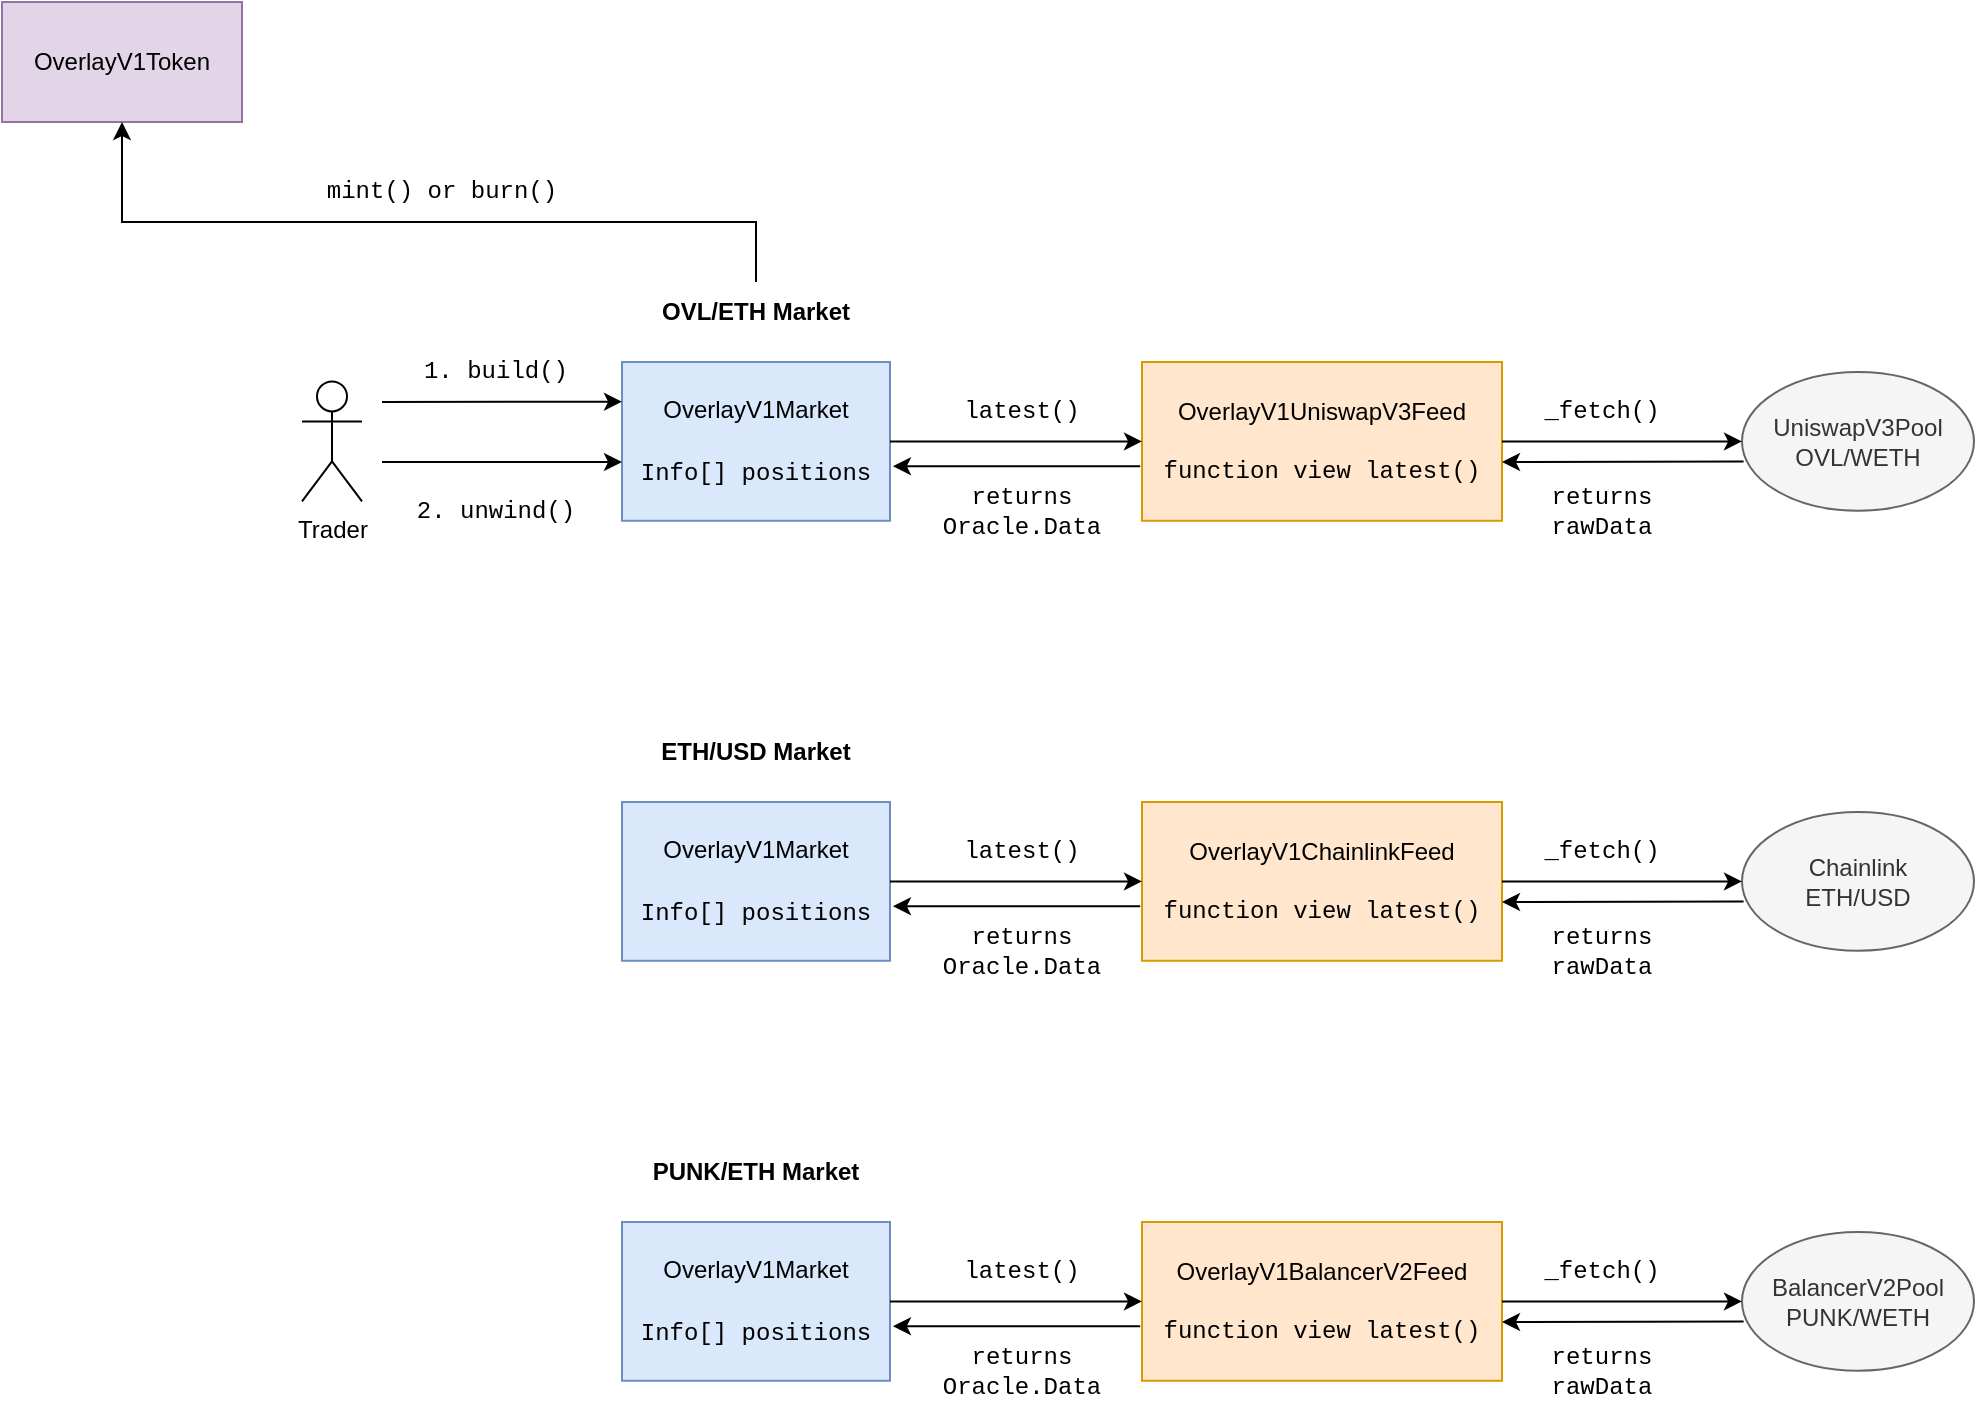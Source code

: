 <mxfile version="16.1.0" type="device"><diagram id="C5RBs43oDa-KdzZeNtuy" name="Page-1"><mxGraphModel dx="2259" dy="980" grid="1" gridSize="10" guides="1" tooltips="1" connect="1" arrows="1" fold="1" page="1" pageScale="1" pageWidth="827" pageHeight="1169" math="0" shadow="0"><root><mxCell id="WIyWlLk6GJQsqaUBKTNV-0"/><mxCell id="WIyWlLk6GJQsqaUBKTNV-1" parent="WIyWlLk6GJQsqaUBKTNV-0"/><mxCell id="aDOV7IRm5AosNInPcDiF-47" value="OverlayV1Market&lt;font face=&quot;Courier New&quot;&gt;&lt;br&gt;&lt;br&gt;&lt;font style=&quot;font-size: 12px&quot;&gt;Info[] positions&lt;/font&gt;&lt;/font&gt;" style="rounded=0;whiteSpace=wrap;html=1;fillColor=#dae8fc;strokeColor=#6c8ebf;" vertex="1" parent="WIyWlLk6GJQsqaUBKTNV-1"><mxGeometry x="130" y="250" width="134" height="79.39" as="geometry"/></mxCell><mxCell id="aDOV7IRm5AosNInPcDiF-48" value="OverlayV1UniswapV3Feed&lt;br&gt;&lt;br&gt;&lt;font face=&quot;Courier New&quot;&gt;function view latest()&lt;/font&gt;" style="rounded=0;whiteSpace=wrap;html=1;fillColor=#ffe6cc;strokeColor=#d79b00;" vertex="1" parent="WIyWlLk6GJQsqaUBKTNV-1"><mxGeometry x="390" y="250" width="180" height="79.39" as="geometry"/></mxCell><mxCell id="aDOV7IRm5AosNInPcDiF-49" value="" style="endArrow=classic;html=1;rounded=0;exitX=1;exitY=0.5;exitDx=0;exitDy=0;entryX=0;entryY=0.5;entryDx=0;entryDy=0;" edge="1" parent="WIyWlLk6GJQsqaUBKTNV-1" source="aDOV7IRm5AosNInPcDiF-47" target="aDOV7IRm5AosNInPcDiF-48"><mxGeometry width="50" height="50" relative="1" as="geometry"><mxPoint x="430" y="410" as="sourcePoint"/><mxPoint x="480" y="360" as="targetPoint"/></mxGeometry></mxCell><mxCell id="aDOV7IRm5AosNInPcDiF-51" value="_fetch()" style="text;html=1;strokeColor=none;fillColor=none;align=center;verticalAlign=middle;whiteSpace=wrap;rounded=0;fontFamily=Courier New;" vertex="1" parent="WIyWlLk6GJQsqaUBKTNV-1"><mxGeometry x="590" y="259.7" width="60" height="30" as="geometry"/></mxCell><mxCell id="aDOV7IRm5AosNInPcDiF-52" value="latest()" style="text;html=1;strokeColor=none;fillColor=none;align=center;verticalAlign=middle;whiteSpace=wrap;rounded=0;fontFamily=Courier New;" vertex="1" parent="WIyWlLk6GJQsqaUBKTNV-1"><mxGeometry x="300" y="259.7" width="60" height="30" as="geometry"/></mxCell><mxCell id="aDOV7IRm5AosNInPcDiF-53" value="OVL/ETH Market" style="text;html=1;strokeColor=none;fillColor=none;align=center;verticalAlign=middle;whiteSpace=wrap;rounded=0;fontStyle=1" vertex="1" parent="WIyWlLk6GJQsqaUBKTNV-1"><mxGeometry x="137" y="210" width="120" height="30" as="geometry"/></mxCell><mxCell id="aDOV7IRm5AosNInPcDiF-54" value="UniswapV3Pool&lt;br&gt;OVL/WETH" style="ellipse;whiteSpace=wrap;html=1;fillColor=#f5f5f5;strokeColor=#666666;fontColor=#333333;" vertex="1" parent="WIyWlLk6GJQsqaUBKTNV-1"><mxGeometry x="690" y="255" width="116" height="69.39" as="geometry"/></mxCell><mxCell id="aDOV7IRm5AosNInPcDiF-55" value="Trader" style="shape=umlActor;verticalLabelPosition=bottom;verticalAlign=top;html=1;outlineConnect=0;direction=east;" vertex="1" parent="WIyWlLk6GJQsqaUBKTNV-1"><mxGeometry x="-30" y="259.7" width="30" height="60" as="geometry"/></mxCell><mxCell id="aDOV7IRm5AosNInPcDiF-63" value="" style="endArrow=classic;html=1;rounded=0;entryX=0;entryY=0.25;entryDx=0;entryDy=0;" edge="1" parent="WIyWlLk6GJQsqaUBKTNV-1" target="aDOV7IRm5AosNInPcDiF-47"><mxGeometry width="50" height="50" relative="1" as="geometry"><mxPoint x="10" y="270" as="sourcePoint"/><mxPoint x="80" y="275" as="targetPoint"/></mxGeometry></mxCell><mxCell id="aDOV7IRm5AosNInPcDiF-68" value="" style="endArrow=classic;html=1;rounded=0;entryX=0;entryY=0.5;entryDx=0;entryDy=0;exitX=1;exitY=0.5;exitDx=0;exitDy=0;" edge="1" parent="WIyWlLk6GJQsqaUBKTNV-1" source="aDOV7IRm5AosNInPcDiF-48" target="aDOV7IRm5AosNInPcDiF-54"><mxGeometry width="50" height="50" relative="1" as="geometry"><mxPoint x="540" y="290" as="sourcePoint"/><mxPoint x="614.78" y="289.705" as="targetPoint"/></mxGeometry></mxCell><mxCell id="aDOV7IRm5AosNInPcDiF-69" value="" style="endArrow=classic;html=1;rounded=0;fontFamily=Courier New;fontSize=12;exitX=0.007;exitY=0.645;exitDx=0;exitDy=0;exitPerimeter=0;" edge="1" parent="WIyWlLk6GJQsqaUBKTNV-1" source="aDOV7IRm5AosNInPcDiF-54"><mxGeometry width="50" height="50" relative="1" as="geometry"><mxPoint x="380" y="360" as="sourcePoint"/><mxPoint x="570" y="300" as="targetPoint"/></mxGeometry></mxCell><mxCell id="aDOV7IRm5AosNInPcDiF-70" value="returns rawData" style="text;html=1;strokeColor=none;fillColor=none;align=center;verticalAlign=middle;whiteSpace=wrap;rounded=0;fontFamily=Courier New;" vertex="1" parent="WIyWlLk6GJQsqaUBKTNV-1"><mxGeometry x="590" y="310" width="60" height="30" as="geometry"/></mxCell><mxCell id="aDOV7IRm5AosNInPcDiF-72" value="returns Oracle.Data" style="text;html=1;strokeColor=none;fillColor=none;align=center;verticalAlign=middle;whiteSpace=wrap;rounded=0;fontFamily=Courier New;" vertex="1" parent="WIyWlLk6GJQsqaUBKTNV-1"><mxGeometry x="275" y="310" width="110" height="30" as="geometry"/></mxCell><mxCell id="aDOV7IRm5AosNInPcDiF-73" value="" style="endArrow=classic;html=1;rounded=0;fontFamily=Courier New;fontSize=12;entryX=1.011;entryY=0.656;entryDx=0;entryDy=0;exitX=-0.005;exitY=0.656;exitDx=0;exitDy=0;exitPerimeter=0;entryPerimeter=0;" edge="1" parent="WIyWlLk6GJQsqaUBKTNV-1" source="aDOV7IRm5AosNInPcDiF-48" target="aDOV7IRm5AosNInPcDiF-47"><mxGeometry width="50" height="50" relative="1" as="geometry"><mxPoint x="380" y="360" as="sourcePoint"/><mxPoint x="430" y="310" as="targetPoint"/></mxGeometry></mxCell><mxCell id="aDOV7IRm5AosNInPcDiF-74" value="&lt;font face=&quot;Helvetica&quot;&gt;OverlayV1Token&lt;/font&gt;" style="rounded=0;whiteSpace=wrap;html=1;fontFamily=Courier New;fontSize=12;fillColor=#e1d5e7;strokeColor=#9673a6;" vertex="1" parent="WIyWlLk6GJQsqaUBKTNV-1"><mxGeometry x="-180" y="70" width="120" height="60" as="geometry"/></mxCell><mxCell id="aDOV7IRm5AosNInPcDiF-76" value="" style="endArrow=classic;html=1;rounded=0;fontFamily=Helvetica;fontSize=12;entryX=0.5;entryY=1;entryDx=0;entryDy=0;exitX=0.5;exitY=0;exitDx=0;exitDy=0;" edge="1" parent="WIyWlLk6GJQsqaUBKTNV-1" source="aDOV7IRm5AosNInPcDiF-53" target="aDOV7IRm5AosNInPcDiF-74"><mxGeometry width="50" height="50" relative="1" as="geometry"><mxPoint x="200" y="200" as="sourcePoint"/><mxPoint x="350" y="210" as="targetPoint"/><Array as="points"><mxPoint x="197" y="180"/><mxPoint x="-120" y="180"/></Array></mxGeometry></mxCell><mxCell id="aDOV7IRm5AosNInPcDiF-77" value="mint() or burn()" style="text;html=1;strokeColor=none;fillColor=none;align=center;verticalAlign=middle;whiteSpace=wrap;rounded=0;fontFamily=Courier New;" vertex="1" parent="WIyWlLk6GJQsqaUBKTNV-1"><mxGeometry x="-20" y="150" width="120" height="30" as="geometry"/></mxCell><mxCell id="aDOV7IRm5AosNInPcDiF-78" value="" style="endArrow=classic;html=1;rounded=0;entryX=0;entryY=0.5;entryDx=0;entryDy=0;" edge="1" parent="WIyWlLk6GJQsqaUBKTNV-1"><mxGeometry width="50" height="50" relative="1" as="geometry"><mxPoint x="10" y="300" as="sourcePoint"/><mxPoint x="130" y="299.995" as="targetPoint"/></mxGeometry></mxCell><mxCell id="aDOV7IRm5AosNInPcDiF-79" value="2. unwind()" style="text;html=1;strokeColor=none;fillColor=none;align=center;verticalAlign=middle;whiteSpace=wrap;rounded=0;fontFamily=Courier New;" vertex="1" parent="WIyWlLk6GJQsqaUBKTNV-1"><mxGeometry x="17" y="310" width="100" height="30" as="geometry"/></mxCell><mxCell id="aDOV7IRm5AosNInPcDiF-80" style="edgeStyle=orthogonalEdgeStyle;rounded=0;orthogonalLoop=1;jettySize=auto;html=1;exitX=0.5;exitY=1;exitDx=0;exitDy=0;fontFamily=Helvetica;fontSize=12;" edge="1" parent="WIyWlLk6GJQsqaUBKTNV-1" source="aDOV7IRm5AosNInPcDiF-79" target="aDOV7IRm5AosNInPcDiF-79"><mxGeometry relative="1" as="geometry"/></mxCell><mxCell id="aDOV7IRm5AosNInPcDiF-81" value="1. build()" style="text;html=1;strokeColor=none;fillColor=none;align=center;verticalAlign=middle;whiteSpace=wrap;rounded=0;fontFamily=Courier New;" vertex="1" parent="WIyWlLk6GJQsqaUBKTNV-1"><mxGeometry x="17" y="240" width="100" height="30" as="geometry"/></mxCell><mxCell id="aDOV7IRm5AosNInPcDiF-83" value="OverlayV1Market&lt;font face=&quot;Courier New&quot;&gt;&lt;br&gt;&lt;br&gt;&lt;font style=&quot;font-size: 12px&quot;&gt;Info[] positions&lt;/font&gt;&lt;/font&gt;" style="rounded=0;whiteSpace=wrap;html=1;fillColor=#dae8fc;strokeColor=#6c8ebf;" vertex="1" parent="WIyWlLk6GJQsqaUBKTNV-1"><mxGeometry x="130" y="470" width="134" height="79.39" as="geometry"/></mxCell><mxCell id="aDOV7IRm5AosNInPcDiF-84" value="OverlayV1ChainlinkFeed&lt;br&gt;&lt;br&gt;&lt;font face=&quot;Courier New&quot;&gt;function view latest()&lt;/font&gt;" style="rounded=0;whiteSpace=wrap;html=1;fillColor=#ffe6cc;strokeColor=#d79b00;" vertex="1" parent="WIyWlLk6GJQsqaUBKTNV-1"><mxGeometry x="390" y="470" width="180" height="79.39" as="geometry"/></mxCell><mxCell id="aDOV7IRm5AosNInPcDiF-85" value="" style="endArrow=classic;html=1;rounded=0;exitX=1;exitY=0.5;exitDx=0;exitDy=0;entryX=0;entryY=0.5;entryDx=0;entryDy=0;" edge="1" parent="WIyWlLk6GJQsqaUBKTNV-1" source="aDOV7IRm5AosNInPcDiF-83" target="aDOV7IRm5AosNInPcDiF-84"><mxGeometry width="50" height="50" relative="1" as="geometry"><mxPoint x="430" y="630" as="sourcePoint"/><mxPoint x="480" y="580" as="targetPoint"/></mxGeometry></mxCell><mxCell id="aDOV7IRm5AosNInPcDiF-86" value="_fetch()" style="text;html=1;strokeColor=none;fillColor=none;align=center;verticalAlign=middle;whiteSpace=wrap;rounded=0;fontFamily=Courier New;" vertex="1" parent="WIyWlLk6GJQsqaUBKTNV-1"><mxGeometry x="590" y="479.7" width="60" height="30" as="geometry"/></mxCell><mxCell id="aDOV7IRm5AosNInPcDiF-87" value="latest()" style="text;html=1;strokeColor=none;fillColor=none;align=center;verticalAlign=middle;whiteSpace=wrap;rounded=0;fontFamily=Courier New;" vertex="1" parent="WIyWlLk6GJQsqaUBKTNV-1"><mxGeometry x="300" y="479.7" width="60" height="30" as="geometry"/></mxCell><mxCell id="aDOV7IRm5AosNInPcDiF-88" value="ETH/USD Market" style="text;html=1;strokeColor=none;fillColor=none;align=center;verticalAlign=middle;whiteSpace=wrap;rounded=0;fontStyle=1" vertex="1" parent="WIyWlLk6GJQsqaUBKTNV-1"><mxGeometry x="137" y="430" width="120" height="30" as="geometry"/></mxCell><mxCell id="aDOV7IRm5AosNInPcDiF-89" value="Chainlink&lt;br&gt;ETH/USD" style="ellipse;whiteSpace=wrap;html=1;fillColor=#f5f5f5;strokeColor=#666666;fontColor=#333333;" vertex="1" parent="WIyWlLk6GJQsqaUBKTNV-1"><mxGeometry x="690" y="475" width="116" height="69.39" as="geometry"/></mxCell><mxCell id="aDOV7IRm5AosNInPcDiF-90" value="" style="endArrow=classic;html=1;rounded=0;entryX=0;entryY=0.5;entryDx=0;entryDy=0;exitX=1;exitY=0.5;exitDx=0;exitDy=0;" edge="1" parent="WIyWlLk6GJQsqaUBKTNV-1" source="aDOV7IRm5AosNInPcDiF-84" target="aDOV7IRm5AosNInPcDiF-89"><mxGeometry width="50" height="50" relative="1" as="geometry"><mxPoint x="540" y="510" as="sourcePoint"/><mxPoint x="614.78" y="509.705" as="targetPoint"/></mxGeometry></mxCell><mxCell id="aDOV7IRm5AosNInPcDiF-91" value="" style="endArrow=classic;html=1;rounded=0;fontFamily=Courier New;fontSize=12;exitX=0.007;exitY=0.645;exitDx=0;exitDy=0;exitPerimeter=0;" edge="1" parent="WIyWlLk6GJQsqaUBKTNV-1" source="aDOV7IRm5AosNInPcDiF-89"><mxGeometry width="50" height="50" relative="1" as="geometry"><mxPoint x="380" y="580" as="sourcePoint"/><mxPoint x="570" y="520" as="targetPoint"/></mxGeometry></mxCell><mxCell id="aDOV7IRm5AosNInPcDiF-92" value="returns rawData" style="text;html=1;strokeColor=none;fillColor=none;align=center;verticalAlign=middle;whiteSpace=wrap;rounded=0;fontFamily=Courier New;" vertex="1" parent="WIyWlLk6GJQsqaUBKTNV-1"><mxGeometry x="590" y="530" width="60" height="30" as="geometry"/></mxCell><mxCell id="aDOV7IRm5AosNInPcDiF-93" value="returns Oracle.Data" style="text;html=1;strokeColor=none;fillColor=none;align=center;verticalAlign=middle;whiteSpace=wrap;rounded=0;fontFamily=Courier New;" vertex="1" parent="WIyWlLk6GJQsqaUBKTNV-1"><mxGeometry x="275" y="530" width="110" height="30" as="geometry"/></mxCell><mxCell id="aDOV7IRm5AosNInPcDiF-94" value="" style="endArrow=classic;html=1;rounded=0;fontFamily=Courier New;fontSize=12;entryX=1.011;entryY=0.656;entryDx=0;entryDy=0;exitX=-0.005;exitY=0.656;exitDx=0;exitDy=0;exitPerimeter=0;entryPerimeter=0;" edge="1" parent="WIyWlLk6GJQsqaUBKTNV-1" source="aDOV7IRm5AosNInPcDiF-84" target="aDOV7IRm5AosNInPcDiF-83"><mxGeometry width="50" height="50" relative="1" as="geometry"><mxPoint x="380" y="580" as="sourcePoint"/><mxPoint x="430" y="530" as="targetPoint"/></mxGeometry></mxCell><mxCell id="aDOV7IRm5AosNInPcDiF-95" value="OverlayV1Market&lt;font face=&quot;Courier New&quot;&gt;&lt;br&gt;&lt;br&gt;&lt;font style=&quot;font-size: 12px&quot;&gt;Info[] positions&lt;/font&gt;&lt;/font&gt;" style="rounded=0;whiteSpace=wrap;html=1;fillColor=#dae8fc;strokeColor=#6c8ebf;" vertex="1" parent="WIyWlLk6GJQsqaUBKTNV-1"><mxGeometry x="130" y="680" width="134" height="79.39" as="geometry"/></mxCell><mxCell id="aDOV7IRm5AosNInPcDiF-96" value="OverlayV1BalancerV2Feed&lt;br&gt;&lt;br&gt;&lt;font face=&quot;Courier New&quot;&gt;function view latest()&lt;/font&gt;" style="rounded=0;whiteSpace=wrap;html=1;fillColor=#ffe6cc;strokeColor=#d79b00;" vertex="1" parent="WIyWlLk6GJQsqaUBKTNV-1"><mxGeometry x="390" y="680" width="180" height="79.39" as="geometry"/></mxCell><mxCell id="aDOV7IRm5AosNInPcDiF-97" value="" style="endArrow=classic;html=1;rounded=0;exitX=1;exitY=0.5;exitDx=0;exitDy=0;entryX=0;entryY=0.5;entryDx=0;entryDy=0;" edge="1" parent="WIyWlLk6GJQsqaUBKTNV-1" source="aDOV7IRm5AosNInPcDiF-95" target="aDOV7IRm5AosNInPcDiF-96"><mxGeometry width="50" height="50" relative="1" as="geometry"><mxPoint x="430" y="840" as="sourcePoint"/><mxPoint x="480" y="790" as="targetPoint"/></mxGeometry></mxCell><mxCell id="aDOV7IRm5AosNInPcDiF-98" value="_fetch()" style="text;html=1;strokeColor=none;fillColor=none;align=center;verticalAlign=middle;whiteSpace=wrap;rounded=0;fontFamily=Courier New;" vertex="1" parent="WIyWlLk6GJQsqaUBKTNV-1"><mxGeometry x="590" y="689.7" width="60" height="30" as="geometry"/></mxCell><mxCell id="aDOV7IRm5AosNInPcDiF-99" value="latest()" style="text;html=1;strokeColor=none;fillColor=none;align=center;verticalAlign=middle;whiteSpace=wrap;rounded=0;fontFamily=Courier New;" vertex="1" parent="WIyWlLk6GJQsqaUBKTNV-1"><mxGeometry x="300" y="689.7" width="60" height="30" as="geometry"/></mxCell><mxCell id="aDOV7IRm5AosNInPcDiF-100" value="PUNK/ETH Market" style="text;html=1;strokeColor=none;fillColor=none;align=center;verticalAlign=middle;whiteSpace=wrap;rounded=0;fontStyle=1" vertex="1" parent="WIyWlLk6GJQsqaUBKTNV-1"><mxGeometry x="137" y="640" width="120" height="30" as="geometry"/></mxCell><mxCell id="aDOV7IRm5AosNInPcDiF-101" value="BalancerV2Pool&lt;br&gt;PUNK/WETH" style="ellipse;whiteSpace=wrap;html=1;fillColor=#f5f5f5;strokeColor=#666666;fontColor=#333333;" vertex="1" parent="WIyWlLk6GJQsqaUBKTNV-1"><mxGeometry x="690" y="685" width="116" height="69.39" as="geometry"/></mxCell><mxCell id="aDOV7IRm5AosNInPcDiF-102" value="" style="endArrow=classic;html=1;rounded=0;entryX=0;entryY=0.5;entryDx=0;entryDy=0;exitX=1;exitY=0.5;exitDx=0;exitDy=0;" edge="1" parent="WIyWlLk6GJQsqaUBKTNV-1" source="aDOV7IRm5AosNInPcDiF-96" target="aDOV7IRm5AosNInPcDiF-101"><mxGeometry width="50" height="50" relative="1" as="geometry"><mxPoint x="540" y="720" as="sourcePoint"/><mxPoint x="614.78" y="719.705" as="targetPoint"/></mxGeometry></mxCell><mxCell id="aDOV7IRm5AosNInPcDiF-103" value="" style="endArrow=classic;html=1;rounded=0;fontFamily=Courier New;fontSize=12;exitX=0.007;exitY=0.645;exitDx=0;exitDy=0;exitPerimeter=0;" edge="1" parent="WIyWlLk6GJQsqaUBKTNV-1" source="aDOV7IRm5AosNInPcDiF-101"><mxGeometry width="50" height="50" relative="1" as="geometry"><mxPoint x="380" y="790" as="sourcePoint"/><mxPoint x="570" y="730" as="targetPoint"/></mxGeometry></mxCell><mxCell id="aDOV7IRm5AosNInPcDiF-104" value="returns rawData" style="text;html=1;strokeColor=none;fillColor=none;align=center;verticalAlign=middle;whiteSpace=wrap;rounded=0;fontFamily=Courier New;" vertex="1" parent="WIyWlLk6GJQsqaUBKTNV-1"><mxGeometry x="590" y="740" width="60" height="30" as="geometry"/></mxCell><mxCell id="aDOV7IRm5AosNInPcDiF-105" value="returns Oracle.Data" style="text;html=1;strokeColor=none;fillColor=none;align=center;verticalAlign=middle;whiteSpace=wrap;rounded=0;fontFamily=Courier New;" vertex="1" parent="WIyWlLk6GJQsqaUBKTNV-1"><mxGeometry x="275" y="740" width="110" height="30" as="geometry"/></mxCell><mxCell id="aDOV7IRm5AosNInPcDiF-106" value="" style="endArrow=classic;html=1;rounded=0;fontFamily=Courier New;fontSize=12;entryX=1.011;entryY=0.656;entryDx=0;entryDy=0;exitX=-0.005;exitY=0.656;exitDx=0;exitDy=0;exitPerimeter=0;entryPerimeter=0;" edge="1" parent="WIyWlLk6GJQsqaUBKTNV-1" source="aDOV7IRm5AosNInPcDiF-96" target="aDOV7IRm5AosNInPcDiF-95"><mxGeometry width="50" height="50" relative="1" as="geometry"><mxPoint x="380" y="790" as="sourcePoint"/><mxPoint x="430" y="740" as="targetPoint"/></mxGeometry></mxCell></root></mxGraphModel></diagram></mxfile>